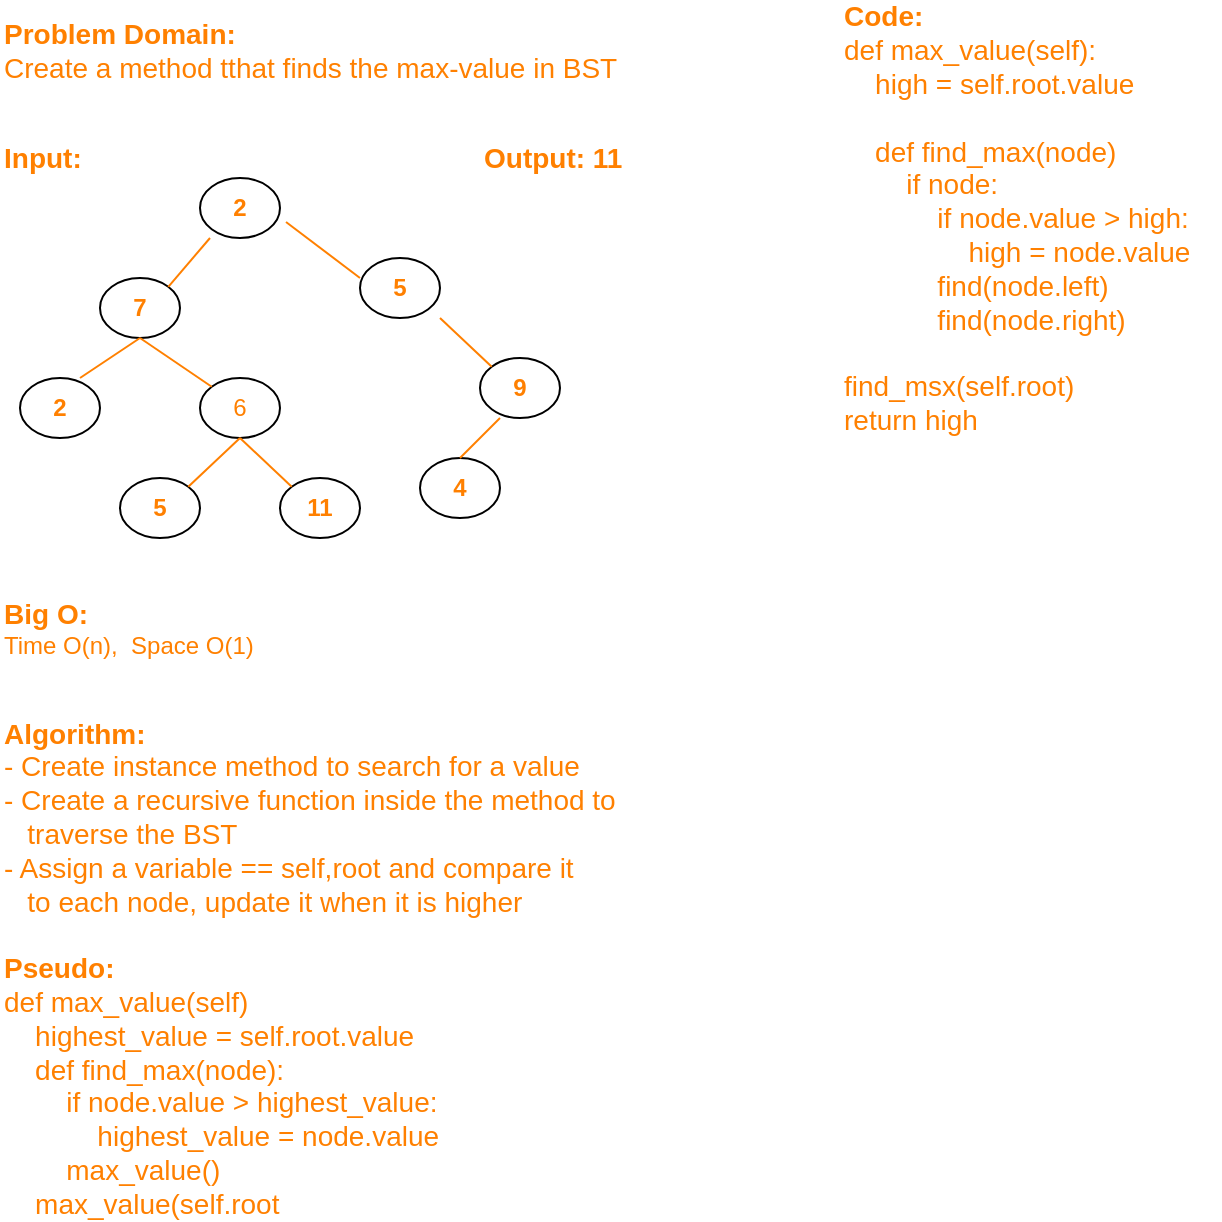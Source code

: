 <mxfile version="13.10.0" type="embed">
    <diagram id="ZIqVCI_0JI1YiDTW71bw" name="Page-1">
        <mxGraphModel dx="994" dy="707" grid="1" gridSize="10" guides="1" tooltips="1" connect="1" arrows="1" fold="1" page="1" pageScale="1" pageWidth="850" pageHeight="1400" math="0" shadow="0">
            <root>
                <mxCell id="0"/>
                <mxCell id="1" parent="0"/>
                <mxCell id="2" value="&lt;font style=&quot;font-size: 14px&quot; color=&quot;#ff8000&quot;&gt;&lt;b&gt;Problem Domain:&lt;/b&gt;&lt;br&gt;Create a method tthat finds the max-value in BST&lt;br&gt;&lt;br&gt;&lt;/font&gt;" style="text;html=1;align=left;verticalAlign=middle;resizable=0;points=[];autosize=1;" vertex="1" parent="1">
                    <mxGeometry x="20" y="40" width="320" height="50" as="geometry"/>
                </mxCell>
                <mxCell id="3" value="&lt;b&gt;&lt;font color=&quot;#ff8000&quot; style=&quot;font-size: 14px&quot;&gt;Input:&lt;/font&gt;&lt;/b&gt;" style="text;html=1;align=left;verticalAlign=middle;resizable=0;points=[];autosize=1;" vertex="1" parent="1">
                    <mxGeometry x="20" y="100" width="50" height="20" as="geometry"/>
                </mxCell>
                <mxCell id="4" value="&lt;b&gt;&lt;font color=&quot;#ff8000&quot; style=&quot;font-size: 14px&quot;&gt;Output: 11&lt;/font&gt;&lt;/b&gt;" style="text;html=1;align=left;verticalAlign=middle;resizable=0;points=[];autosize=1;" vertex="1" parent="1">
                    <mxGeometry x="260" y="100" width="80" height="20" as="geometry"/>
                </mxCell>
                <mxCell id="5" value="&lt;font color=&quot;#ff8000&quot;&gt;&lt;b&gt;2&lt;/b&gt;&lt;/font&gt;" style="ellipse;whiteSpace=wrap;html=1;" vertex="1" parent="1">
                    <mxGeometry x="120" y="120" width="40" height="30" as="geometry"/>
                </mxCell>
                <mxCell id="6" value="&lt;font color=&quot;#ff8000&quot;&gt;&lt;b&gt;7&lt;/b&gt;&lt;/font&gt;" style="ellipse;whiteSpace=wrap;html=1;" vertex="1" parent="1">
                    <mxGeometry x="70" y="170" width="40" height="30" as="geometry"/>
                </mxCell>
                <mxCell id="7" value="&lt;font color=&quot;#ff8000&quot;&gt;&lt;b&gt;2&lt;/b&gt;&lt;/font&gt;" style="ellipse;whiteSpace=wrap;html=1;" vertex="1" parent="1">
                    <mxGeometry x="30" y="220" width="40" height="30" as="geometry"/>
                </mxCell>
                <mxCell id="8" value="&lt;font color=&quot;#ff8000&quot;&gt;6&lt;/font&gt;" style="ellipse;whiteSpace=wrap;html=1;" vertex="1" parent="1">
                    <mxGeometry x="120" y="220" width="40" height="30" as="geometry"/>
                </mxCell>
                <mxCell id="9" value="&lt;font color=&quot;#ff8000&quot;&gt;&lt;b&gt;5&lt;/b&gt;&lt;/font&gt;" style="ellipse;whiteSpace=wrap;html=1;" vertex="1" parent="1">
                    <mxGeometry x="80" y="270" width="40" height="30" as="geometry"/>
                </mxCell>
                <mxCell id="10" value="&lt;font color=&quot;#ff8000&quot;&gt;&lt;b&gt;11&lt;/b&gt;&lt;/font&gt;" style="ellipse;whiteSpace=wrap;html=1;" vertex="1" parent="1">
                    <mxGeometry x="160" y="270" width="40" height="30" as="geometry"/>
                </mxCell>
                <mxCell id="11" value="&lt;font color=&quot;#ff8000&quot;&gt;&lt;b&gt;5&lt;/b&gt;&lt;/font&gt;" style="ellipse;whiteSpace=wrap;html=1;" vertex="1" parent="1">
                    <mxGeometry x="200" y="160" width="40" height="30" as="geometry"/>
                </mxCell>
                <mxCell id="12" value="&lt;font color=&quot;#ff8000&quot;&gt;&lt;b&gt;9&lt;/b&gt;&lt;/font&gt;" style="ellipse;whiteSpace=wrap;html=1;" vertex="1" parent="1">
                    <mxGeometry x="260" y="210" width="40" height="30" as="geometry"/>
                </mxCell>
                <mxCell id="13" value="&lt;font color=&quot;#ff8000&quot;&gt;&lt;b&gt;4&lt;/b&gt;&lt;/font&gt;" style="ellipse;whiteSpace=wrap;html=1;" vertex="1" parent="1">
                    <mxGeometry x="230" y="260" width="40" height="30" as="geometry"/>
                </mxCell>
                <mxCell id="16" value="" style="endArrow=none;html=1;exitX=1;exitY=0;exitDx=0;exitDy=0;strokeColor=#FF8000;" edge="1" parent="1" source="6">
                    <mxGeometry width="50" height="50" relative="1" as="geometry">
                        <mxPoint x="100" y="170" as="sourcePoint"/>
                        <mxPoint x="125" y="150" as="targetPoint"/>
                    </mxGeometry>
                </mxCell>
                <mxCell id="18" value="" style="endArrow=none;html=1;entryX=0.5;entryY=1;entryDx=0;entryDy=0;strokeColor=#FF8000;" edge="1" parent="1" target="6">
                    <mxGeometry width="50" height="50" relative="1" as="geometry">
                        <mxPoint x="60" y="220" as="sourcePoint"/>
                        <mxPoint x="80" y="200" as="targetPoint"/>
                    </mxGeometry>
                </mxCell>
                <mxCell id="19" value="" style="endArrow=none;html=1;entryX=0;entryY=0;entryDx=0;entryDy=0;strokeColor=#FF8000;" edge="1" parent="1" target="8">
                    <mxGeometry width="50" height="50" relative="1" as="geometry">
                        <mxPoint x="90" y="200" as="sourcePoint"/>
                        <mxPoint x="140" y="180" as="targetPoint"/>
                    </mxGeometry>
                </mxCell>
                <mxCell id="20" value="" style="endArrow=none;html=1;exitX=1;exitY=0;exitDx=0;exitDy=0;strokeColor=#FF8000;" edge="1" parent="1" source="9">
                    <mxGeometry width="50" height="50" relative="1" as="geometry">
                        <mxPoint x="90" y="300" as="sourcePoint"/>
                        <mxPoint x="140" y="250" as="targetPoint"/>
                    </mxGeometry>
                </mxCell>
                <mxCell id="21" value="" style="endArrow=none;html=1;entryX=0.5;entryY=1;entryDx=0;entryDy=0;exitX=0;exitY=0;exitDx=0;exitDy=0;strokeColor=#FF8000;" edge="1" parent="1" source="10" target="8">
                    <mxGeometry width="50" height="50" relative="1" as="geometry">
                        <mxPoint x="115" y="310" as="sourcePoint"/>
                        <mxPoint x="165" y="260" as="targetPoint"/>
                    </mxGeometry>
                </mxCell>
                <mxCell id="22" value="" style="endArrow=none;html=1;exitX=1.075;exitY=0.733;exitDx=0;exitDy=0;exitPerimeter=0;strokeColor=#FF8000;" edge="1" parent="1" source="5">
                    <mxGeometry width="50" height="50" relative="1" as="geometry">
                        <mxPoint x="150" y="220" as="sourcePoint"/>
                        <mxPoint x="200" y="170" as="targetPoint"/>
                    </mxGeometry>
                </mxCell>
                <mxCell id="23" value="" style="endArrow=none;html=1;exitX=0;exitY=0;exitDx=0;exitDy=0;strokeColor=#FF8000;" edge="1" parent="1" source="12">
                    <mxGeometry width="50" height="50" relative="1" as="geometry">
                        <mxPoint x="190" y="240" as="sourcePoint"/>
                        <mxPoint x="240" y="190" as="targetPoint"/>
                    </mxGeometry>
                </mxCell>
                <mxCell id="24" value="" style="endArrow=none;html=1;exitX=0.5;exitY=0;exitDx=0;exitDy=0;strokeColor=#FF8000;" edge="1" parent="1" source="13">
                    <mxGeometry width="50" height="50" relative="1" as="geometry">
                        <mxPoint x="220" y="290" as="sourcePoint"/>
                        <mxPoint x="270" y="240" as="targetPoint"/>
                    </mxGeometry>
                </mxCell>
                <mxCell id="25" value="&lt;b&gt;&lt;font style=&quot;font-size: 14px&quot; color=&quot;#ff8000&quot;&gt;Big O:&lt;br&gt;&lt;/font&gt;&lt;/b&gt;&lt;font color=&quot;#ff8000&quot;&gt;Time O(n),&amp;nbsp; Space O(1)&lt;/font&gt;" style="text;html=1;align=left;verticalAlign=middle;resizable=0;points=[];autosize=1;" vertex="1" parent="1">
                    <mxGeometry x="20" y="330" width="140" height="30" as="geometry"/>
                </mxCell>
                <mxCell id="28" value="&lt;font style=&quot;font-size: 14px&quot; color=&quot;#ff8000&quot;&gt;&lt;b&gt;Algorithm:&lt;/b&gt;&lt;br&gt;- Create instance method to search for a value&lt;br&gt;- Create a recursive function inside the method to&lt;br&gt;&amp;nbsp; &amp;nbsp;traverse the BST&lt;br&gt;- Assign a variable == self,root and compare it&amp;nbsp;&lt;br&gt;&amp;nbsp; &amp;nbsp;to each node, update it when it is higher&lt;br&gt;&lt;br&gt;&lt;b&gt;Pseudo:&lt;br&gt;&lt;/b&gt;def max_value(self)&lt;br&gt;&amp;nbsp; &amp;nbsp; highest_value = self.root.value&lt;br&gt;&amp;nbsp; &amp;nbsp; def find_max(node):&lt;br&gt;&amp;nbsp; &amp;nbsp; &amp;nbsp; &amp;nbsp; if node.value &amp;gt; highest_value:&lt;br&gt;&amp;nbsp; &amp;nbsp; &amp;nbsp; &amp;nbsp; &amp;nbsp; &amp;nbsp; highest_value = node.value&lt;br&gt;&amp;nbsp; &amp;nbsp; &amp;nbsp; &amp;nbsp; max_value()&lt;br&gt;&amp;nbsp; &amp;nbsp; max_value(self.root&lt;br&gt;&lt;/font&gt;" style="text;html=1;align=left;verticalAlign=middle;resizable=0;points=[];autosize=1;" vertex="1" parent="1">
                    <mxGeometry x="20" y="400" width="320" height="230" as="geometry"/>
                </mxCell>
                <mxCell id="29" value="&lt;b&gt;&lt;font style=&quot;font-size: 14px&quot; color=&quot;#ff8000&quot;&gt;Code:&lt;br&gt;&lt;/font&gt;&lt;/b&gt;&lt;font color=&quot;#ff8000&quot; style=&quot;font-size: 14px&quot;&gt;def max_value(self):&lt;br&gt;&amp;nbsp; &amp;nbsp; high = self.root.value&lt;br&gt;&lt;br&gt;&amp;nbsp; &amp;nbsp; def find_max(node)&lt;br&gt;&amp;nbsp; &amp;nbsp; &amp;nbsp; &amp;nbsp; if node:&lt;br&gt;&amp;nbsp; &amp;nbsp; &amp;nbsp; &amp;nbsp; &amp;nbsp; &amp;nbsp; if node.value &amp;gt; high:&lt;br&gt;&amp;nbsp; &amp;nbsp; &amp;nbsp; &amp;nbsp; &amp;nbsp; &amp;nbsp; &amp;nbsp; &amp;nbsp; high = node.value&lt;br&gt;&amp;nbsp; &amp;nbsp; &amp;nbsp; &amp;nbsp; &amp;nbsp; &amp;nbsp; find(node.left)&lt;br&gt;&amp;nbsp; &amp;nbsp; &amp;nbsp; &amp;nbsp; &amp;nbsp; &amp;nbsp; find(node.right)&lt;br&gt;&lt;br&gt;find_msx(self.root)&lt;br&gt;return high&lt;br&gt;&lt;/font&gt;" style="text;html=1;align=left;verticalAlign=middle;resizable=0;points=[];autosize=1;" vertex="1" parent="1">
                    <mxGeometry x="440" y="40" width="190" height="200" as="geometry"/>
                </mxCell>
            </root>
        </mxGraphModel>
    </diagram>
</mxfile>